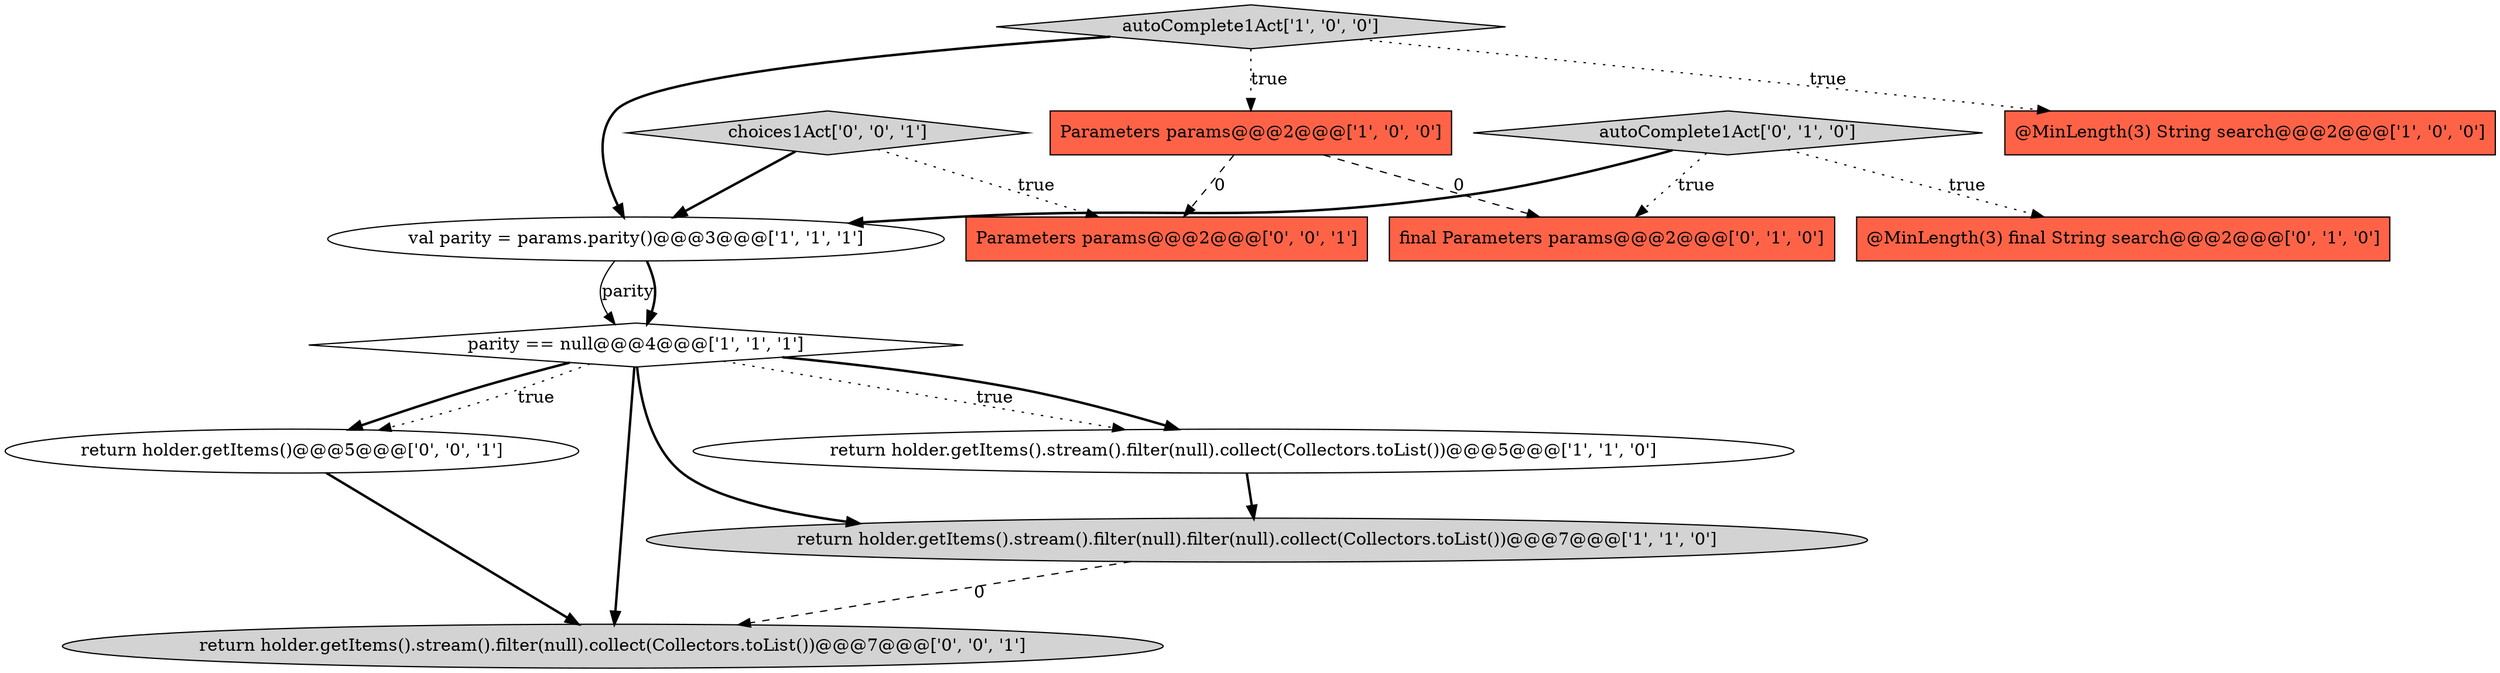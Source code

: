 digraph {
11 [style = filled, label = "Parameters params@@@2@@@['0', '0', '1']", fillcolor = tomato, shape = box image = "AAA0AAABBB3BBB"];
13 [style = filled, label = "return holder.getItems()@@@5@@@['0', '0', '1']", fillcolor = white, shape = ellipse image = "AAA0AAABBB3BBB"];
8 [style = filled, label = "final Parameters params@@@2@@@['0', '1', '0']", fillcolor = tomato, shape = box image = "AAA1AAABBB2BBB"];
10 [style = filled, label = "return holder.getItems().stream().filter(null).collect(Collectors.toList())@@@7@@@['0', '0', '1']", fillcolor = lightgray, shape = ellipse image = "AAA0AAABBB3BBB"];
3 [style = filled, label = "autoComplete1Act['1', '0', '0']", fillcolor = lightgray, shape = diamond image = "AAA0AAABBB1BBB"];
2 [style = filled, label = "parity == null@@@4@@@['1', '1', '1']", fillcolor = white, shape = diamond image = "AAA0AAABBB1BBB"];
12 [style = filled, label = "choices1Act['0', '0', '1']", fillcolor = lightgray, shape = diamond image = "AAA0AAABBB3BBB"];
1 [style = filled, label = "return holder.getItems().stream().filter(null).filter(null).collect(Collectors.toList())@@@7@@@['1', '1', '0']", fillcolor = lightgray, shape = ellipse image = "AAA0AAABBB1BBB"];
9 [style = filled, label = "autoComplete1Act['0', '1', '0']", fillcolor = lightgray, shape = diamond image = "AAA0AAABBB2BBB"];
0 [style = filled, label = "return holder.getItems().stream().filter(null).collect(Collectors.toList())@@@5@@@['1', '1', '0']", fillcolor = white, shape = ellipse image = "AAA0AAABBB1BBB"];
6 [style = filled, label = "val parity = params.parity()@@@3@@@['1', '1', '1']", fillcolor = white, shape = ellipse image = "AAA0AAABBB1BBB"];
4 [style = filled, label = "@MinLength(3) String search@@@2@@@['1', '0', '0']", fillcolor = tomato, shape = box image = "AAA0AAABBB1BBB"];
5 [style = filled, label = "Parameters params@@@2@@@['1', '0', '0']", fillcolor = tomato, shape = box image = "AAA1AAABBB1BBB"];
7 [style = filled, label = "@MinLength(3) final String search@@@2@@@['0', '1', '0']", fillcolor = tomato, shape = box image = "AAA0AAABBB2BBB"];
13->10 [style = bold, label=""];
2->0 [style = dotted, label="true"];
2->1 [style = bold, label=""];
3->4 [style = dotted, label="true"];
3->6 [style = bold, label=""];
6->2 [style = solid, label="parity"];
1->10 [style = dashed, label="0"];
2->10 [style = bold, label=""];
12->6 [style = bold, label=""];
9->6 [style = bold, label=""];
2->13 [style = bold, label=""];
9->8 [style = dotted, label="true"];
12->11 [style = dotted, label="true"];
6->2 [style = bold, label=""];
2->0 [style = bold, label=""];
3->5 [style = dotted, label="true"];
5->11 [style = dashed, label="0"];
0->1 [style = bold, label=""];
5->8 [style = dashed, label="0"];
9->7 [style = dotted, label="true"];
2->13 [style = dotted, label="true"];
}
